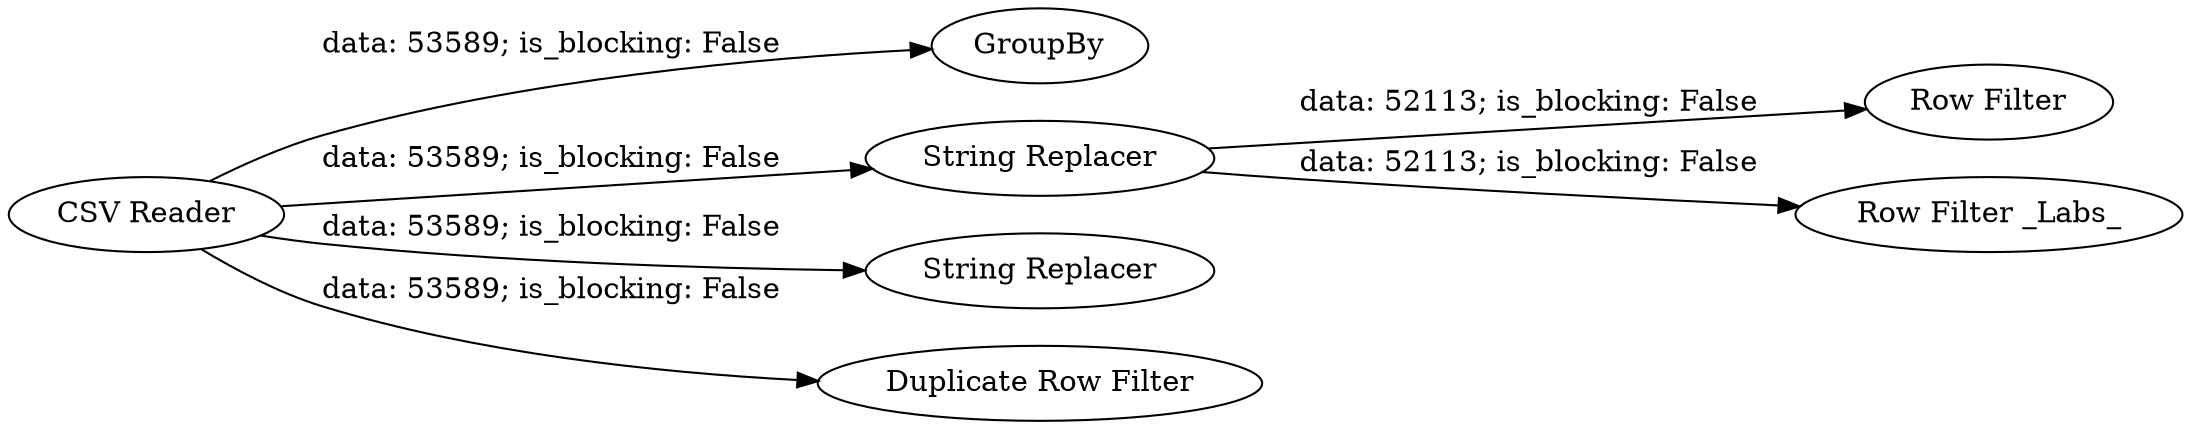 digraph {
	"-459564959926410863_3" [label="CSV Reader"]
	"-459564959926410863_73" [label=GroupBy]
	"-459564959926410863_58" [label="String Replacer"]
	"-459564959926410863_75" [label="String Replacer"]
	"-459564959926410863_53" [label="Row Filter"]
	"-459564959926410863_74" [label="Row Filter _Labs_"]
	"-459564959926410863_57" [label="Duplicate Row Filter"]
	"-459564959926410863_3" -> "-459564959926410863_57" [label="data: 53589; is_blocking: False"]
	"-459564959926410863_58" -> "-459564959926410863_74" [label="data: 52113; is_blocking: False"]
	"-459564959926410863_3" -> "-459564959926410863_58" [label="data: 53589; is_blocking: False"]
	"-459564959926410863_3" -> "-459564959926410863_73" [label="data: 53589; is_blocking: False"]
	"-459564959926410863_58" -> "-459564959926410863_53" [label="data: 52113; is_blocking: False"]
	"-459564959926410863_3" -> "-459564959926410863_75" [label="data: 53589; is_blocking: False"]
	rankdir=LR
}
